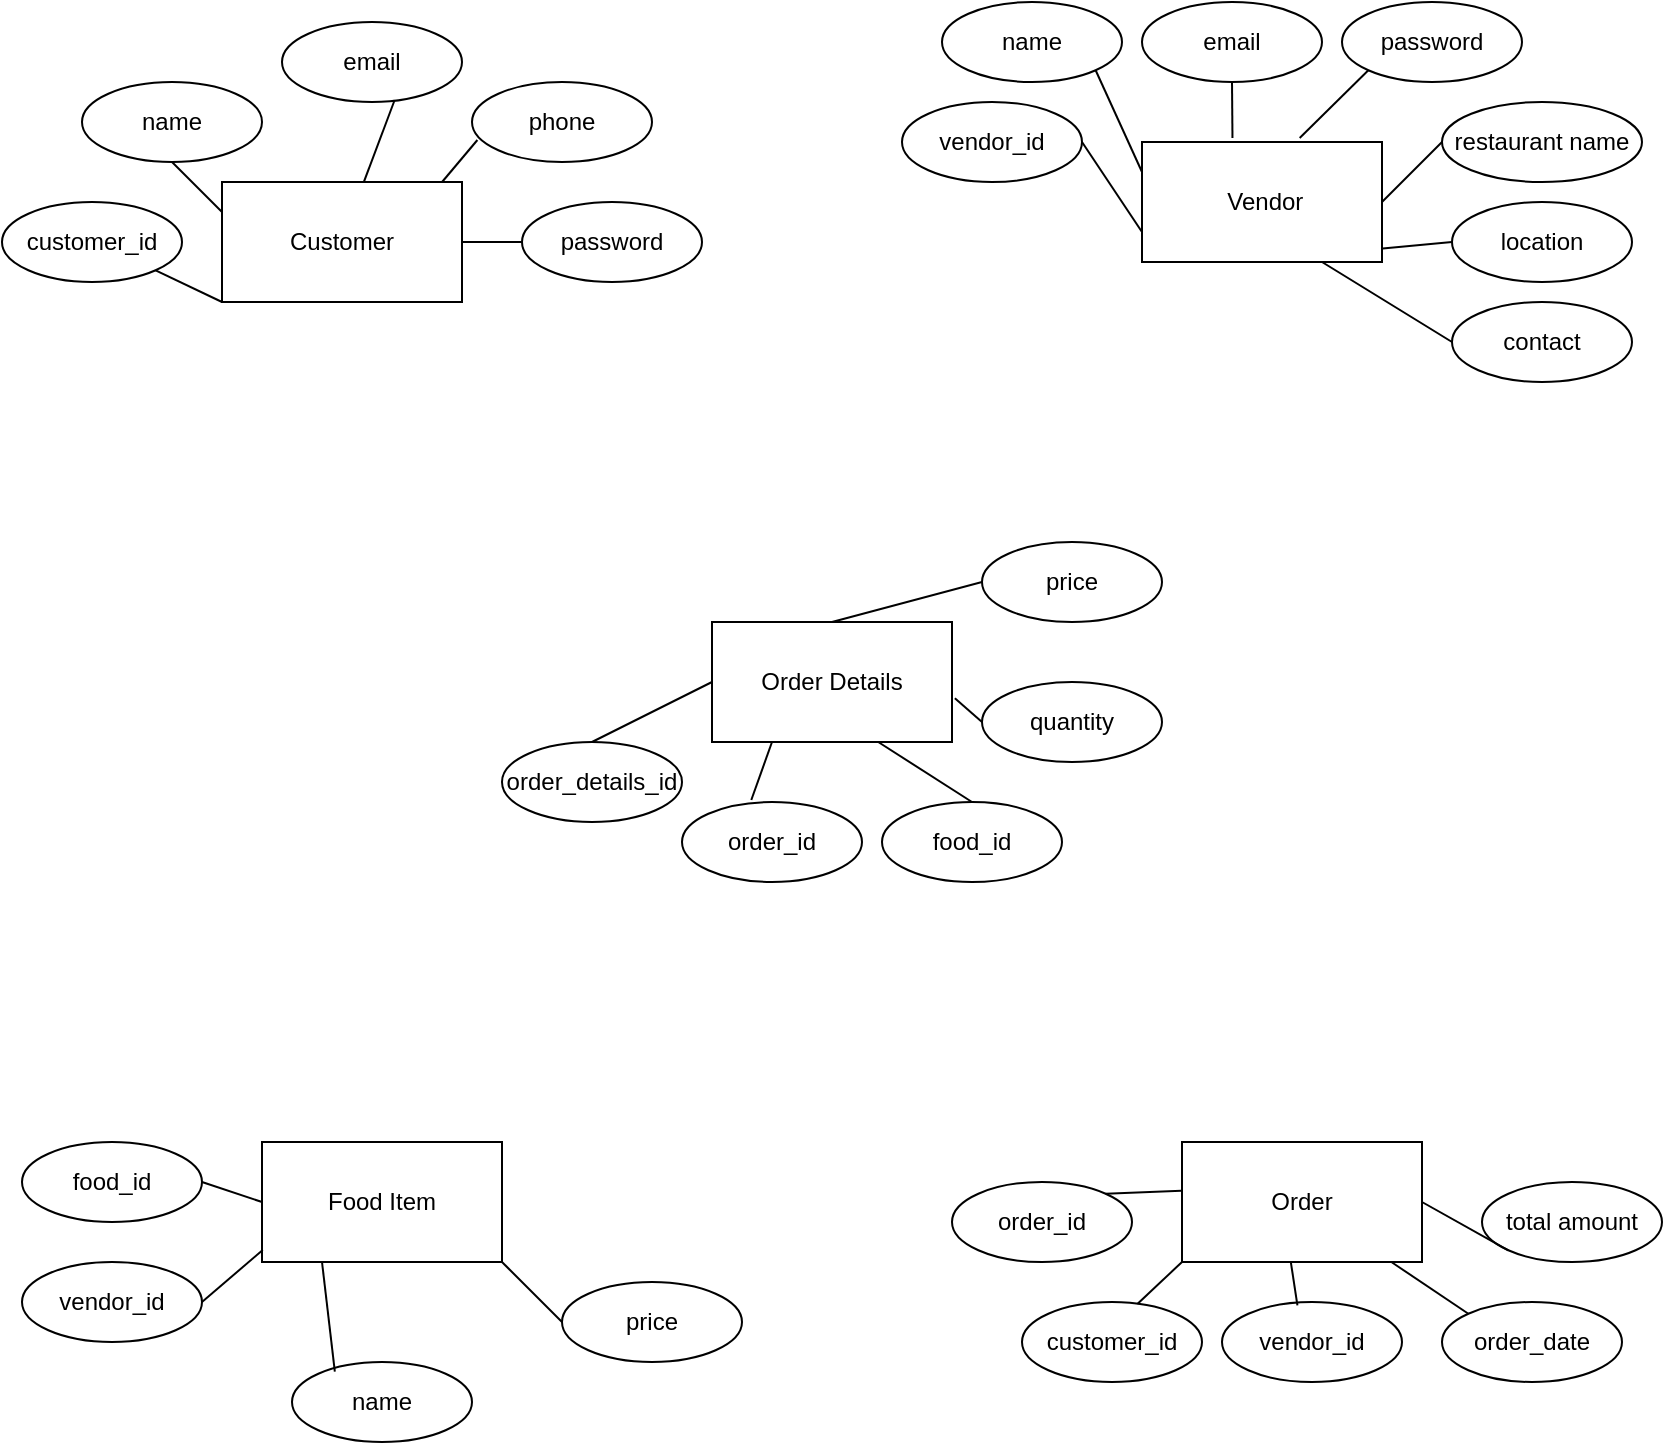<mxfile version="24.8.6">
  <diagram id="R2lEEEUBdFMjLlhIrx00" name="Page-1">
    <mxGraphModel dx="955" dy="475" grid="1" gridSize="10" guides="1" tooltips="1" connect="1" arrows="1" fold="1" page="1" pageScale="1" pageWidth="850" pageHeight="1100" math="0" shadow="0" extFonts="Permanent Marker^https://fonts.googleapis.com/css?family=Permanent+Marker">
      <root>
        <mxCell id="0" />
        <mxCell id="1" parent="0" />
        <mxCell id="7tSbbNv6KK8ht2XHrTkI-1" value="Customer" style="rounded=0;whiteSpace=wrap;html=1;" vertex="1" parent="1">
          <mxGeometry x="120" y="120" width="120" height="60" as="geometry" />
        </mxCell>
        <mxCell id="7tSbbNv6KK8ht2XHrTkI-2" value="&amp;nbsp;Vendor" style="rounded=0;whiteSpace=wrap;html=1;" vertex="1" parent="1">
          <mxGeometry x="580" y="100" width="120" height="60" as="geometry" />
        </mxCell>
        <mxCell id="7tSbbNv6KK8ht2XHrTkI-4" value="Food Item" style="rounded=0;whiteSpace=wrap;html=1;" vertex="1" parent="1">
          <mxGeometry x="140" y="600" width="120" height="60" as="geometry" />
        </mxCell>
        <mxCell id="7tSbbNv6KK8ht2XHrTkI-5" value="Order" style="rounded=0;whiteSpace=wrap;html=1;" vertex="1" parent="1">
          <mxGeometry x="600" y="600" width="120" height="60" as="geometry" />
        </mxCell>
        <mxCell id="7tSbbNv6KK8ht2XHrTkI-6" value="Order Details" style="rounded=0;whiteSpace=wrap;html=1;" vertex="1" parent="1">
          <mxGeometry x="365" y="340" width="120" height="60" as="geometry" />
        </mxCell>
        <mxCell id="7tSbbNv6KK8ht2XHrTkI-7" value="name" style="ellipse;whiteSpace=wrap;html=1;" vertex="1" parent="1">
          <mxGeometry x="480" y="30" width="90" height="40" as="geometry" />
        </mxCell>
        <mxCell id="7tSbbNv6KK8ht2XHrTkI-8" value="vendor_id" style="ellipse;whiteSpace=wrap;html=1;" vertex="1" parent="1">
          <mxGeometry x="460" y="80" width="90" height="40" as="geometry" />
        </mxCell>
        <mxCell id="7tSbbNv6KK8ht2XHrTkI-9" value="email" style="ellipse;whiteSpace=wrap;html=1;" vertex="1" parent="1">
          <mxGeometry x="580" y="30" width="90" height="40" as="geometry" />
        </mxCell>
        <mxCell id="7tSbbNv6KK8ht2XHrTkI-10" value="password" style="ellipse;whiteSpace=wrap;html=1;" vertex="1" parent="1">
          <mxGeometry x="680" y="30" width="90" height="40" as="geometry" />
        </mxCell>
        <mxCell id="7tSbbNv6KK8ht2XHrTkI-11" value="restaurant name" style="ellipse;whiteSpace=wrap;html=1;" vertex="1" parent="1">
          <mxGeometry x="730" y="80" width="100" height="40" as="geometry" />
        </mxCell>
        <mxCell id="7tSbbNv6KK8ht2XHrTkI-13" value="location" style="ellipse;whiteSpace=wrap;html=1;" vertex="1" parent="1">
          <mxGeometry x="735" y="130" width="90" height="40" as="geometry" />
        </mxCell>
        <mxCell id="7tSbbNv6KK8ht2XHrTkI-15" value="contact" style="ellipse;whiteSpace=wrap;html=1;" vertex="1" parent="1">
          <mxGeometry x="735" y="180" width="90" height="40" as="geometry" />
        </mxCell>
        <mxCell id="7tSbbNv6KK8ht2XHrTkI-17" value="" style="endArrow=none;html=1;rounded=0;entryX=0;entryY=0.75;entryDx=0;entryDy=0;exitX=1;exitY=0.5;exitDx=0;exitDy=0;" edge="1" parent="1" source="7tSbbNv6KK8ht2XHrTkI-8" target="7tSbbNv6KK8ht2XHrTkI-2">
          <mxGeometry width="50" height="50" relative="1" as="geometry">
            <mxPoint x="400" y="210" as="sourcePoint" />
            <mxPoint x="450" y="160" as="targetPoint" />
          </mxGeometry>
        </mxCell>
        <mxCell id="7tSbbNv6KK8ht2XHrTkI-18" value="" style="endArrow=none;html=1;rounded=0;entryX=0;entryY=0.25;entryDx=0;entryDy=0;exitX=1;exitY=1;exitDx=0;exitDy=0;" edge="1" parent="1" source="7tSbbNv6KK8ht2XHrTkI-7" target="7tSbbNv6KK8ht2XHrTkI-2">
          <mxGeometry width="50" height="50" relative="1" as="geometry">
            <mxPoint x="520" y="230" as="sourcePoint" />
            <mxPoint x="560" y="265" as="targetPoint" />
          </mxGeometry>
        </mxCell>
        <mxCell id="7tSbbNv6KK8ht2XHrTkI-19" value="" style="endArrow=none;html=1;rounded=0;exitX=0.5;exitY=1;exitDx=0;exitDy=0;entryX=0.377;entryY=-0.033;entryDx=0;entryDy=0;entryPerimeter=0;" edge="1" parent="1" source="7tSbbNv6KK8ht2XHrTkI-9" target="7tSbbNv6KK8ht2XHrTkI-2">
          <mxGeometry width="50" height="50" relative="1" as="geometry">
            <mxPoint x="570" y="120" as="sourcePoint" />
            <mxPoint x="610" y="130" as="targetPoint" />
          </mxGeometry>
        </mxCell>
        <mxCell id="7tSbbNv6KK8ht2XHrTkI-20" value="" style="endArrow=none;html=1;rounded=0;entryX=0.657;entryY=-0.033;entryDx=0;entryDy=0;exitX=0;exitY=1;exitDx=0;exitDy=0;entryPerimeter=0;" edge="1" parent="1" source="7tSbbNv6KK8ht2XHrTkI-10" target="7tSbbNv6KK8ht2XHrTkI-2">
          <mxGeometry width="50" height="50" relative="1" as="geometry">
            <mxPoint x="580" y="130" as="sourcePoint" />
            <mxPoint x="620" y="165" as="targetPoint" />
          </mxGeometry>
        </mxCell>
        <mxCell id="7tSbbNv6KK8ht2XHrTkI-21" value="" style="endArrow=none;html=1;rounded=0;entryX=1;entryY=0.5;entryDx=0;entryDy=0;exitX=0;exitY=0.5;exitDx=0;exitDy=0;" edge="1" parent="1" source="7tSbbNv6KK8ht2XHrTkI-11" target="7tSbbNv6KK8ht2XHrTkI-2">
          <mxGeometry width="50" height="50" relative="1" as="geometry">
            <mxPoint x="590" y="140" as="sourcePoint" />
            <mxPoint x="630" y="175" as="targetPoint" />
          </mxGeometry>
        </mxCell>
        <mxCell id="7tSbbNv6KK8ht2XHrTkI-22" value="" style="endArrow=none;html=1;rounded=0;entryX=1.003;entryY=0.887;entryDx=0;entryDy=0;exitX=0;exitY=0.5;exitDx=0;exitDy=0;entryPerimeter=0;" edge="1" parent="1" source="7tSbbNv6KK8ht2XHrTkI-13" target="7tSbbNv6KK8ht2XHrTkI-2">
          <mxGeometry width="50" height="50" relative="1" as="geometry">
            <mxPoint x="600" y="150" as="sourcePoint" />
            <mxPoint x="640" y="185" as="targetPoint" />
          </mxGeometry>
        </mxCell>
        <mxCell id="7tSbbNv6KK8ht2XHrTkI-23" value="" style="endArrow=none;html=1;rounded=0;entryX=0;entryY=0.5;entryDx=0;entryDy=0;exitX=0.75;exitY=1;exitDx=0;exitDy=0;" edge="1" parent="1" source="7tSbbNv6KK8ht2XHrTkI-2" target="7tSbbNv6KK8ht2XHrTkI-15">
          <mxGeometry width="50" height="50" relative="1" as="geometry">
            <mxPoint x="610" y="160" as="sourcePoint" />
            <mxPoint x="650" y="195" as="targetPoint" />
          </mxGeometry>
        </mxCell>
        <mxCell id="7tSbbNv6KK8ht2XHrTkI-24" value="name" style="ellipse;whiteSpace=wrap;html=1;" vertex="1" parent="1">
          <mxGeometry x="155" y="710" width="90" height="40" as="geometry" />
        </mxCell>
        <mxCell id="7tSbbNv6KK8ht2XHrTkI-25" value="vendor_id" style="ellipse;whiteSpace=wrap;html=1;" vertex="1" parent="1">
          <mxGeometry x="20" y="660" width="90" height="40" as="geometry" />
        </mxCell>
        <mxCell id="7tSbbNv6KK8ht2XHrTkI-26" value="food_id" style="ellipse;whiteSpace=wrap;html=1;" vertex="1" parent="1">
          <mxGeometry x="20" y="600" width="90" height="40" as="geometry" />
        </mxCell>
        <mxCell id="7tSbbNv6KK8ht2XHrTkI-27" value="price" style="ellipse;whiteSpace=wrap;html=1;" vertex="1" parent="1">
          <mxGeometry x="290" y="670" width="90" height="40" as="geometry" />
        </mxCell>
        <mxCell id="7tSbbNv6KK8ht2XHrTkI-30" value="" style="endArrow=none;html=1;rounded=0;exitX=1;exitY=0.5;exitDx=0;exitDy=0;entryX=0;entryY=0.5;entryDx=0;entryDy=0;" edge="1" parent="1" source="7tSbbNv6KK8ht2XHrTkI-26" target="7tSbbNv6KK8ht2XHrTkI-4">
          <mxGeometry width="50" height="50" relative="1" as="geometry">
            <mxPoint x="390" y="530" as="sourcePoint" />
            <mxPoint x="440" y="480" as="targetPoint" />
          </mxGeometry>
        </mxCell>
        <mxCell id="7tSbbNv6KK8ht2XHrTkI-31" value="" style="endArrow=none;html=1;rounded=0;exitX=1;exitY=0.5;exitDx=0;exitDy=0;entryX=0.003;entryY=0.9;entryDx=0;entryDy=0;entryPerimeter=0;" edge="1" parent="1" source="7tSbbNv6KK8ht2XHrTkI-25" target="7tSbbNv6KK8ht2XHrTkI-4">
          <mxGeometry width="50" height="50" relative="1" as="geometry">
            <mxPoint x="120" y="630" as="sourcePoint" />
            <mxPoint x="150" y="640" as="targetPoint" />
          </mxGeometry>
        </mxCell>
        <mxCell id="7tSbbNv6KK8ht2XHrTkI-32" value="" style="endArrow=none;html=1;rounded=0;exitX=0.238;exitY=0.12;exitDx=0;exitDy=0;entryX=0.25;entryY=1;entryDx=0;entryDy=0;exitPerimeter=0;" edge="1" parent="1" source="7tSbbNv6KK8ht2XHrTkI-24" target="7tSbbNv6KK8ht2XHrTkI-4">
          <mxGeometry width="50" height="50" relative="1" as="geometry">
            <mxPoint x="130" y="640" as="sourcePoint" />
            <mxPoint x="160" y="650" as="targetPoint" />
          </mxGeometry>
        </mxCell>
        <mxCell id="7tSbbNv6KK8ht2XHrTkI-33" value="" style="endArrow=none;html=1;rounded=0;exitX=1;exitY=1;exitDx=0;exitDy=0;entryX=0;entryY=0.5;entryDx=0;entryDy=0;" edge="1" parent="1" source="7tSbbNv6KK8ht2XHrTkI-4" target="7tSbbNv6KK8ht2XHrTkI-27">
          <mxGeometry width="50" height="50" relative="1" as="geometry">
            <mxPoint x="140" y="650" as="sourcePoint" />
            <mxPoint x="170" y="660" as="targetPoint" />
          </mxGeometry>
        </mxCell>
        <mxCell id="7tSbbNv6KK8ht2XHrTkI-37" value="order_id" style="ellipse;whiteSpace=wrap;html=1;" vertex="1" parent="1">
          <mxGeometry x="485" y="620" width="90" height="40" as="geometry" />
        </mxCell>
        <mxCell id="7tSbbNv6KK8ht2XHrTkI-39" value="customer_id" style="ellipse;whiteSpace=wrap;html=1;" vertex="1" parent="1">
          <mxGeometry x="520" y="680" width="90" height="40" as="geometry" />
        </mxCell>
        <mxCell id="7tSbbNv6KK8ht2XHrTkI-40" value="vendor_id" style="ellipse;whiteSpace=wrap;html=1;" vertex="1" parent="1">
          <mxGeometry x="620" y="680" width="90" height="40" as="geometry" />
        </mxCell>
        <mxCell id="7tSbbNv6KK8ht2XHrTkI-41" value="order_date" style="ellipse;whiteSpace=wrap;html=1;" vertex="1" parent="1">
          <mxGeometry x="730" y="680" width="90" height="40" as="geometry" />
        </mxCell>
        <mxCell id="7tSbbNv6KK8ht2XHrTkI-42" value="total amount" style="ellipse;whiteSpace=wrap;html=1;" vertex="1" parent="1">
          <mxGeometry x="750" y="620" width="90" height="40" as="geometry" />
        </mxCell>
        <mxCell id="7tSbbNv6KK8ht2XHrTkI-45" value="" style="endArrow=none;html=1;rounded=0;exitX=1;exitY=0;exitDx=0;exitDy=0;entryX=-0.003;entryY=0.406;entryDx=0;entryDy=0;entryPerimeter=0;" edge="1" parent="1" source="7tSbbNv6KK8ht2XHrTkI-37" target="7tSbbNv6KK8ht2XHrTkI-5">
          <mxGeometry width="50" height="50" relative="1" as="geometry">
            <mxPoint x="530" y="570" as="sourcePoint" />
            <mxPoint x="560" y="600" as="targetPoint" />
          </mxGeometry>
        </mxCell>
        <mxCell id="7tSbbNv6KK8ht2XHrTkI-46" value="" style="endArrow=none;html=1;rounded=0;exitX=0;exitY=1;exitDx=0;exitDy=0;entryX=0.641;entryY=0.025;entryDx=0;entryDy=0;entryPerimeter=0;" edge="1" parent="1" source="7tSbbNv6KK8ht2XHrTkI-5" target="7tSbbNv6KK8ht2XHrTkI-39">
          <mxGeometry width="50" height="50" relative="1" as="geometry">
            <mxPoint x="280" y="680" as="sourcePoint" />
            <mxPoint x="310" y="710" as="targetPoint" />
          </mxGeometry>
        </mxCell>
        <mxCell id="7tSbbNv6KK8ht2XHrTkI-47" value="" style="endArrow=none;html=1;rounded=0;exitX=0.419;exitY=0.042;exitDx=0;exitDy=0;entryX=0.453;entryY=0.994;entryDx=0;entryDy=0;entryPerimeter=0;exitPerimeter=0;" edge="1" parent="1" source="7tSbbNv6KK8ht2XHrTkI-40" target="7tSbbNv6KK8ht2XHrTkI-5">
          <mxGeometry width="50" height="50" relative="1" as="geometry">
            <mxPoint x="290" y="690" as="sourcePoint" />
            <mxPoint x="320" y="720" as="targetPoint" />
          </mxGeometry>
        </mxCell>
        <mxCell id="7tSbbNv6KK8ht2XHrTkI-48" value="" style="endArrow=none;html=1;rounded=0;exitX=0;exitY=0;exitDx=0;exitDy=0;" edge="1" parent="1" source="7tSbbNv6KK8ht2XHrTkI-41" target="7tSbbNv6KK8ht2XHrTkI-5">
          <mxGeometry width="50" height="50" relative="1" as="geometry">
            <mxPoint x="300" y="700" as="sourcePoint" />
            <mxPoint x="330" y="730" as="targetPoint" />
          </mxGeometry>
        </mxCell>
        <mxCell id="7tSbbNv6KK8ht2XHrTkI-49" value="" style="endArrow=none;html=1;rounded=0;exitX=1;exitY=0.5;exitDx=0;exitDy=0;entryX=0;entryY=1;entryDx=0;entryDy=0;" edge="1" parent="1" source="7tSbbNv6KK8ht2XHrTkI-5" target="7tSbbNv6KK8ht2XHrTkI-42">
          <mxGeometry width="50" height="50" relative="1" as="geometry">
            <mxPoint x="310" y="710" as="sourcePoint" />
            <mxPoint x="340" y="740" as="targetPoint" />
          </mxGeometry>
        </mxCell>
        <mxCell id="7tSbbNv6KK8ht2XHrTkI-51" value="email" style="ellipse;whiteSpace=wrap;html=1;" vertex="1" parent="1">
          <mxGeometry x="150" y="40" width="90" height="40" as="geometry" />
        </mxCell>
        <mxCell id="7tSbbNv6KK8ht2XHrTkI-52" value="name" style="ellipse;whiteSpace=wrap;html=1;" vertex="1" parent="1">
          <mxGeometry x="50" y="70" width="90" height="40" as="geometry" />
        </mxCell>
        <mxCell id="7tSbbNv6KK8ht2XHrTkI-53" value="phone" style="ellipse;whiteSpace=wrap;html=1;" vertex="1" parent="1">
          <mxGeometry x="245" y="70" width="90" height="40" as="geometry" />
        </mxCell>
        <mxCell id="7tSbbNv6KK8ht2XHrTkI-54" value="customer_id" style="ellipse;whiteSpace=wrap;html=1;" vertex="1" parent="1">
          <mxGeometry x="10" y="130" width="90" height="40" as="geometry" />
        </mxCell>
        <mxCell id="7tSbbNv6KK8ht2XHrTkI-55" value="password" style="ellipse;whiteSpace=wrap;html=1;" vertex="1" parent="1">
          <mxGeometry x="270" y="130" width="90" height="40" as="geometry" />
        </mxCell>
        <mxCell id="7tSbbNv6KK8ht2XHrTkI-56" value="" style="endArrow=none;html=1;rounded=0;entryX=0;entryY=0.5;entryDx=0;entryDy=0;exitX=1;exitY=0.5;exitDx=0;exitDy=0;" edge="1" parent="1" source="7tSbbNv6KK8ht2XHrTkI-1" target="7tSbbNv6KK8ht2XHrTkI-55">
          <mxGeometry width="50" height="50" relative="1" as="geometry">
            <mxPoint x="560" y="110" as="sourcePoint" />
            <mxPoint x="590" y="155" as="targetPoint" />
          </mxGeometry>
        </mxCell>
        <mxCell id="7tSbbNv6KK8ht2XHrTkI-57" value="" style="endArrow=none;html=1;rounded=0;entryX=0.626;entryY=0.975;entryDx=0;entryDy=0;entryPerimeter=0;exitX=0.592;exitY=-0.006;exitDx=0;exitDy=0;exitPerimeter=0;" edge="1" parent="1" source="7tSbbNv6KK8ht2XHrTkI-1" target="7tSbbNv6KK8ht2XHrTkI-51">
          <mxGeometry width="50" height="50" relative="1" as="geometry">
            <mxPoint x="200" y="130" as="sourcePoint" />
            <mxPoint x="600" y="165" as="targetPoint" />
          </mxGeometry>
        </mxCell>
        <mxCell id="7tSbbNv6KK8ht2XHrTkI-58" value="" style="endArrow=none;html=1;rounded=0;entryX=0.917;entryY=0;entryDx=0;entryDy=0;exitX=0.03;exitY=0.725;exitDx=0;exitDy=0;exitPerimeter=0;entryPerimeter=0;" edge="1" parent="1" source="7tSbbNv6KK8ht2XHrTkI-53" target="7tSbbNv6KK8ht2XHrTkI-1">
          <mxGeometry width="50" height="50" relative="1" as="geometry">
            <mxPoint x="580" y="130" as="sourcePoint" />
            <mxPoint x="610" y="175" as="targetPoint" />
          </mxGeometry>
        </mxCell>
        <mxCell id="7tSbbNv6KK8ht2XHrTkI-59" value="" style="endArrow=none;html=1;rounded=0;entryX=0;entryY=0.25;entryDx=0;entryDy=0;exitX=0.5;exitY=1;exitDx=0;exitDy=0;" edge="1" parent="1" source="7tSbbNv6KK8ht2XHrTkI-52" target="7tSbbNv6KK8ht2XHrTkI-1">
          <mxGeometry width="50" height="50" relative="1" as="geometry">
            <mxPoint x="590" y="140" as="sourcePoint" />
            <mxPoint x="620" y="185" as="targetPoint" />
          </mxGeometry>
        </mxCell>
        <mxCell id="7tSbbNv6KK8ht2XHrTkI-60" value="" style="endArrow=none;html=1;rounded=0;entryX=0;entryY=1;entryDx=0;entryDy=0;exitX=1;exitY=1;exitDx=0;exitDy=0;" edge="1" parent="1" source="7tSbbNv6KK8ht2XHrTkI-54" target="7tSbbNv6KK8ht2XHrTkI-1">
          <mxGeometry width="50" height="50" relative="1" as="geometry">
            <mxPoint x="600" y="150" as="sourcePoint" />
            <mxPoint x="630" y="195" as="targetPoint" />
          </mxGeometry>
        </mxCell>
        <mxCell id="7tSbbNv6KK8ht2XHrTkI-61" value="order_details_id" style="ellipse;whiteSpace=wrap;html=1;" vertex="1" parent="1">
          <mxGeometry x="260" y="400" width="90" height="40" as="geometry" />
        </mxCell>
        <mxCell id="7tSbbNv6KK8ht2XHrTkI-62" value="order_id" style="ellipse;whiteSpace=wrap;html=1;" vertex="1" parent="1">
          <mxGeometry x="350" y="430" width="90" height="40" as="geometry" />
        </mxCell>
        <mxCell id="7tSbbNv6KK8ht2XHrTkI-64" value="food_id" style="ellipse;whiteSpace=wrap;html=1;" vertex="1" parent="1">
          <mxGeometry x="450" y="430" width="90" height="40" as="geometry" />
        </mxCell>
        <mxCell id="7tSbbNv6KK8ht2XHrTkI-65" value="quantity" style="ellipse;whiteSpace=wrap;html=1;" vertex="1" parent="1">
          <mxGeometry x="500" y="370" width="90" height="40" as="geometry" />
        </mxCell>
        <mxCell id="7tSbbNv6KK8ht2XHrTkI-66" value="price" style="ellipse;whiteSpace=wrap;html=1;" vertex="1" parent="1">
          <mxGeometry x="500" y="300" width="90" height="40" as="geometry" />
        </mxCell>
        <mxCell id="7tSbbNv6KK8ht2XHrTkI-67" value="" style="endArrow=none;html=1;rounded=0;entryX=0;entryY=0.5;entryDx=0;entryDy=0;exitX=0.5;exitY=0;exitDx=0;exitDy=0;" edge="1" parent="1" source="7tSbbNv6KK8ht2XHrTkI-6" target="7tSbbNv6KK8ht2XHrTkI-66">
          <mxGeometry width="50" height="50" relative="1" as="geometry">
            <mxPoint x="680" y="170" as="sourcePoint" />
            <mxPoint x="745" y="210" as="targetPoint" />
          </mxGeometry>
        </mxCell>
        <mxCell id="7tSbbNv6KK8ht2XHrTkI-68" value="" style="endArrow=none;html=1;rounded=0;entryX=0;entryY=0.5;entryDx=0;entryDy=0;exitX=1.012;exitY=0.635;exitDx=0;exitDy=0;exitPerimeter=0;" edge="1" parent="1" source="7tSbbNv6KK8ht2XHrTkI-6" target="7tSbbNv6KK8ht2XHrTkI-65">
          <mxGeometry width="50" height="50" relative="1" as="geometry">
            <mxPoint x="690" y="180" as="sourcePoint" />
            <mxPoint x="755" y="220" as="targetPoint" />
          </mxGeometry>
        </mxCell>
        <mxCell id="7tSbbNv6KK8ht2XHrTkI-69" value="" style="endArrow=none;html=1;rounded=0;entryX=0.5;entryY=0;entryDx=0;entryDy=0;exitX=0.691;exitY=0.998;exitDx=0;exitDy=0;exitPerimeter=0;" edge="1" parent="1" source="7tSbbNv6KK8ht2XHrTkI-6" target="7tSbbNv6KK8ht2XHrTkI-64">
          <mxGeometry width="50" height="50" relative="1" as="geometry">
            <mxPoint x="700" y="190" as="sourcePoint" />
            <mxPoint x="765" y="230" as="targetPoint" />
          </mxGeometry>
        </mxCell>
        <mxCell id="7tSbbNv6KK8ht2XHrTkI-70" value="" style="endArrow=none;html=1;rounded=0;entryX=0.25;entryY=1;entryDx=0;entryDy=0;exitX=0.385;exitY=-0.025;exitDx=0;exitDy=0;exitPerimeter=0;" edge="1" parent="1" source="7tSbbNv6KK8ht2XHrTkI-62" target="7tSbbNv6KK8ht2XHrTkI-6">
          <mxGeometry width="50" height="50" relative="1" as="geometry">
            <mxPoint x="710" y="200" as="sourcePoint" />
            <mxPoint x="775" y="240" as="targetPoint" />
          </mxGeometry>
        </mxCell>
        <mxCell id="7tSbbNv6KK8ht2XHrTkI-71" value="" style="endArrow=none;html=1;rounded=0;entryX=0;entryY=0.5;entryDx=0;entryDy=0;exitX=0.5;exitY=0;exitDx=0;exitDy=0;" edge="1" parent="1" source="7tSbbNv6KK8ht2XHrTkI-61" target="7tSbbNv6KK8ht2XHrTkI-6">
          <mxGeometry width="50" height="50" relative="1" as="geometry">
            <mxPoint x="720" y="210" as="sourcePoint" />
            <mxPoint x="785" y="250" as="targetPoint" />
          </mxGeometry>
        </mxCell>
      </root>
    </mxGraphModel>
  </diagram>
</mxfile>
